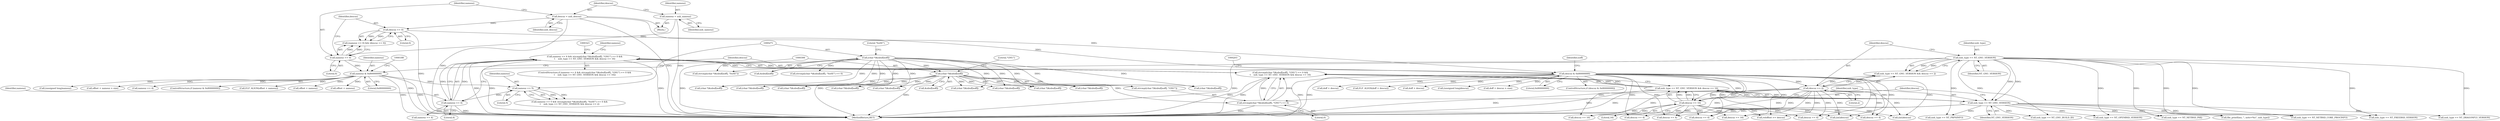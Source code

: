 digraph "0_file_b4c01141e5367f247b84dcaf6aefbb4e741842b8@API" {
"1000298" [label="(Call,namesz == 4 && strcmp((char *)&nbuf[noff], \"GNU\") == 0 &&\n\t    xnh_type == NT_GNU_VERSION && descsz == 16)"];
"1000299" [label="(Call,namesz == 4)"];
"1000264" [label="(Call,namesz == 5)"];
"1000183" [label="(Call,namesz & 0x80000000)"];
"1000168" [label="(Call,namesz == 0)"];
"1000160" [label="(Call,namesz = xnh_namesz)"];
"1000302" [label="(Call,strcmp((char *)&nbuf[noff], \"GNU\") == 0 &&\n\t    xnh_type == NT_GNU_VERSION && descsz == 16)"];
"1000303" [label="(Call,strcmp((char *)&nbuf[noff], \"GNU\") == 0)"];
"1000305" [label="(Call,(char *)&nbuf[noff])"];
"1000270" [label="(Call,(char *)&nbuf[noff])"];
"1000313" [label="(Call,xnh_type == NT_GNU_VERSION && descsz == 16)"];
"1000314" [label="(Call,xnh_type == NT_GNU_VERSION)"];
"1000279" [label="(Call,xnh_type == NT_GNU_VERSION)"];
"1000317" [label="(Call,descsz == 16)"];
"1000282" [label="(Call,descsz == 2)"];
"1000198" [label="(Call,descsz & 0x80000000)"];
"1000163" [label="(Call,descsz = xnh_descsz)"];
"1000171" [label="(Call,descsz == 0)"];
"1000624" [label="(Call,(char *)&nbuf[noff])"];
"1001237" [label="(MethodReturn,RET)"];
"1000263" [label="(Call,namesz == 5 && strcmp((char *)&nbuf[noff], \"SuSE\") == 0 &&\n\t    xnh_type == NT_GNU_VERSION && descsz == 2)"];
"1000272" [label="(Call,&nbuf[noff])"];
"1000163" [label="(Call,descsz = xnh_descsz)"];
"1000161" [label="(Identifier,namesz)"];
"1000303" [label="(Call,strcmp((char *)&nbuf[noff], \"GNU\") == 0)"];
"1000213" [label="(Identifier,noff)"];
"1000280" [label="(Identifier,xnh_type)"];
"1000199" [label="(Identifier,descsz)"];
"1000682" [label="(Call,(int)descsz)"];
"1000232" [label="(Call,ELF_ALIGN(doff + descsz))"];
"1000266" [label="(Literal,5)"];
"1000542" [label="(Call,descsz == 4)"];
"1000297" [label="(ControlStructure,if (namesz == 4 && strcmp((char *)&nbuf[noff], \"GNU\") == 0 &&\n\t    xnh_type == NT_GNU_VERSION && descsz == 16))"];
"1000192" [label="(Call,(unsigned long)namesz)"];
"1000125" [label="(Block,)"];
"1000165" [label="(Identifier,xnh_descsz)"];
"1000281" [label="(Identifier,NT_GNU_VERSION)"];
"1000717" [label="(Call,(char *)&nbuf[noff])"];
"1000795" [label="(Call,(char *)&nbuf[noff])"];
"1000304" [label="(Call,strcmp((char *)&nbuf[noff], \"GNU\"))"];
"1000699" [label="(Call,file_printf(ms, \", note=%u\", xnh_type))"];
"1000282" [label="(Call,descsz == 2)"];
"1000312" [label="(Literal,0)"];
"1000887" [label="(Call,(char *)&nbuf[noff])"];
"1000270" [label="(Call,(char *)&nbuf[noff])"];
"1000278" [label="(Call,xnh_type == NT_GNU_VERSION && descsz == 2)"];
"1000804" [label="(Call,xnh_type == NT_DRAGONFLY_VERSION)"];
"1000172" [label="(Identifier,descsz)"];
"1000222" [label="(Call,offset + namesz > size)"];
"1000756" [label="(Call,(char *)&nbuf[noff])"];
"1000183" [label="(Call,namesz & 0x80000000)"];
"1000479" [label="(Call,descsz == 16)"];
"1000185" [label="(Literal,0x80000000)"];
"1000300" [label="(Identifier,namesz)"];
"1000867" [label="(Call,namesz == 4)"];
"1000925" [label="(Call,(char *)&nbuf[noff])"];
"1000170" [label="(Literal,0)"];
"1000283" [label="(Identifier,descsz)"];
"1000299" [label="(Call,namesz == 4)"];
"1000167" [label="(Call,(namesz == 0) && (descsz == 0))"];
"1000464" [label="(Call,descsz == 16)"];
"1000318" [label="(Identifier,descsz)"];
"1000530" [label="(Call,(char *)&nbuf[noff])"];
"1000164" [label="(Identifier,descsz)"];
"1000184" [label="(Identifier,namesz)"];
"1000307" [label="(Call,&nbuf[noff])"];
"1000182" [label="(ControlStructure,if (namesz & 0x80000000))"];
"1000731" [label="(Call,descsz == 4)"];
"1000233" [label="(Call,doff + descsz)"];
"1000284" [label="(Literal,2)"];
"1000313" [label="(Call,xnh_type == NT_GNU_VERSION && descsz == 16)"];
"1000207" [label="(Call,(unsigned long)descsz)"];
"1000237" [label="(Call,doff + descsz > size)"];
"1000906" [label="(Call,(char *)&nbuf[noff])"];
"1000298" [label="(Call,namesz == 4 && strcmp((char *)&nbuf[noff], \"GNU\") == 0 &&\n\t    xnh_type == NT_GNU_VERSION && descsz == 16)"];
"1000662" [label="(Call,(int)descsz)"];
"1000451" [label="(Call,(char *)&nbuf[noff])"];
"1000160" [label="(Call,namesz = xnh_namesz)"];
"1000217" [label="(Call,ELF_ALIGN(offset + namesz))"];
"1000268" [label="(Call,strcmp((char *)&nbuf[noff], \"SuSE\") == 0)"];
"1000981" [label="(Call,xnh_type == NT_NETBSD_CORE_PROCINFO)"];
"1000872" [label="(Call,(char *)&nbuf[noff])"];
"1000302" [label="(Call,strcmp((char *)&nbuf[noff], \"GNU\") == 0 &&\n\t    xnh_type == NT_GNU_VERSION && descsz == 16)"];
"1000311" [label="(Literal,\"GNU\")"];
"1000315" [label="(Identifier,xnh_type)"];
"1000279" [label="(Call,xnh_type == NT_GNU_VERSION)"];
"1000317" [label="(Call,descsz == 16)"];
"1000169" [label="(Identifier,namesz)"];
"1000168" [label="(Call,namesz == 0)"];
"1000445" [label="(Call,namesz == 4)"];
"1000200" [label="(Literal,0x80000000)"];
"1000314" [label="(Call,xnh_type == NT_GNU_VERSION)"];
"1000264" [label="(Call,namesz == 5)"];
"1000807" [label="(Call,descsz == 4)"];
"1000218" [label="(Call,offset + namesz)"];
"1000223" [label="(Call,offset + namesz)"];
"1000728" [label="(Call,xnh_type == NT_FREEBSD_VERSION)"];
"1000638" [label="(Call,descsz == 4)"];
"1000446" [label="(Identifier,namesz)"];
"1000460" [label="(Call,xnh_type == NT_GNU_BUILD_ID)"];
"1000198" [label="(Call,descsz & 0x80000000)"];
"1000197" [label="(ControlStructure,if (descsz & 0x80000000))"];
"1000269" [label="(Call,strcmp((char *)&nbuf[noff], \"SuSE\"))"];
"1000768" [label="(Call,descsz == 4)"];
"1000539" [label="(Call,xnh_type == NT_NETBSD_PAX)"];
"1000765" [label="(Call,xnh_type == NT_OPENBSD_VERSION)"];
"1000265" [label="(Identifier,namesz)"];
"1000162" [label="(Identifier,xnh_namesz)"];
"1001036" [label="(Call,xnh_type == NT_PRPSINFO)"];
"1000305" [label="(Call,(char *)&nbuf[noff])"];
"1001093" [label="(Call,reloffset >= descsz)"];
"1000173" [label="(Literal,0)"];
"1000301" [label="(Literal,4)"];
"1000238" [label="(Call,doff + descsz)"];
"1000316" [label="(Identifier,NT_GNU_VERSION)"];
"1000319" [label="(Literal,16)"];
"1000276" [label="(Literal,\"SuSE\")"];
"1000171" [label="(Call,descsz == 0)"];
"1000298" -> "1000297"  [label="AST: "];
"1000298" -> "1000299"  [label="CFG: "];
"1000298" -> "1000302"  [label="CFG: "];
"1000299" -> "1000298"  [label="AST: "];
"1000302" -> "1000298"  [label="AST: "];
"1000323" -> "1000298"  [label="CFG: "];
"1000446" -> "1000298"  [label="CFG: "];
"1000298" -> "1001237"  [label="DDG: "];
"1000298" -> "1001237"  [label="DDG: "];
"1000298" -> "1001237"  [label="DDG: "];
"1000299" -> "1000298"  [label="DDG: "];
"1000299" -> "1000298"  [label="DDG: "];
"1000302" -> "1000298"  [label="DDG: "];
"1000302" -> "1000298"  [label="DDG: "];
"1000299" -> "1000301"  [label="CFG: "];
"1000300" -> "1000299"  [label="AST: "];
"1000301" -> "1000299"  [label="AST: "];
"1000306" -> "1000299"  [label="CFG: "];
"1000299" -> "1001237"  [label="DDG: "];
"1000264" -> "1000299"  [label="DDG: "];
"1000299" -> "1000445"  [label="DDG: "];
"1000264" -> "1000263"  [label="AST: "];
"1000264" -> "1000266"  [label="CFG: "];
"1000265" -> "1000264"  [label="AST: "];
"1000266" -> "1000264"  [label="AST: "];
"1000271" -> "1000264"  [label="CFG: "];
"1000263" -> "1000264"  [label="CFG: "];
"1000264" -> "1000263"  [label="DDG: "];
"1000264" -> "1000263"  [label="DDG: "];
"1000183" -> "1000264"  [label="DDG: "];
"1000183" -> "1000182"  [label="AST: "];
"1000183" -> "1000185"  [label="CFG: "];
"1000184" -> "1000183"  [label="AST: "];
"1000185" -> "1000183"  [label="AST: "];
"1000188" -> "1000183"  [label="CFG: "];
"1000199" -> "1000183"  [label="CFG: "];
"1000183" -> "1001237"  [label="DDG: "];
"1000183" -> "1001237"  [label="DDG: "];
"1000168" -> "1000183"  [label="DDG: "];
"1000183" -> "1000192"  [label="DDG: "];
"1000183" -> "1000217"  [label="DDG: "];
"1000183" -> "1000218"  [label="DDG: "];
"1000183" -> "1000222"  [label="DDG: "];
"1000183" -> "1000223"  [label="DDG: "];
"1000183" -> "1000867"  [label="DDG: "];
"1000168" -> "1000167"  [label="AST: "];
"1000168" -> "1000170"  [label="CFG: "];
"1000169" -> "1000168"  [label="AST: "];
"1000170" -> "1000168"  [label="AST: "];
"1000172" -> "1000168"  [label="CFG: "];
"1000167" -> "1000168"  [label="CFG: "];
"1000168" -> "1001237"  [label="DDG: "];
"1000168" -> "1000167"  [label="DDG: "];
"1000168" -> "1000167"  [label="DDG: "];
"1000160" -> "1000168"  [label="DDG: "];
"1000160" -> "1000125"  [label="AST: "];
"1000160" -> "1000162"  [label="CFG: "];
"1000161" -> "1000160"  [label="AST: "];
"1000162" -> "1000160"  [label="AST: "];
"1000164" -> "1000160"  [label="CFG: "];
"1000160" -> "1001237"  [label="DDG: "];
"1000302" -> "1000303"  [label="CFG: "];
"1000302" -> "1000313"  [label="CFG: "];
"1000303" -> "1000302"  [label="AST: "];
"1000313" -> "1000302"  [label="AST: "];
"1000302" -> "1001237"  [label="DDG: "];
"1000302" -> "1001237"  [label="DDG: "];
"1000303" -> "1000302"  [label="DDG: "];
"1000303" -> "1000302"  [label="DDG: "];
"1000313" -> "1000302"  [label="DDG: "];
"1000313" -> "1000302"  [label="DDG: "];
"1000303" -> "1000312"  [label="CFG: "];
"1000304" -> "1000303"  [label="AST: "];
"1000312" -> "1000303"  [label="AST: "];
"1000315" -> "1000303"  [label="CFG: "];
"1000303" -> "1001237"  [label="DDG: "];
"1000305" -> "1000303"  [label="DDG: "];
"1000305" -> "1000304"  [label="AST: "];
"1000305" -> "1000307"  [label="CFG: "];
"1000306" -> "1000305"  [label="AST: "];
"1000307" -> "1000305"  [label="AST: "];
"1000311" -> "1000305"  [label="CFG: "];
"1000305" -> "1001237"  [label="DDG: "];
"1000305" -> "1000304"  [label="DDG: "];
"1000270" -> "1000305"  [label="DDG: "];
"1000305" -> "1000451"  [label="DDG: "];
"1000305" -> "1000530"  [label="DDG: "];
"1000305" -> "1000624"  [label="DDG: "];
"1000305" -> "1000717"  [label="DDG: "];
"1000305" -> "1000756"  [label="DDG: "];
"1000305" -> "1000795"  [label="DDG: "];
"1000305" -> "1000872"  [label="DDG: "];
"1000305" -> "1000887"  [label="DDG: "];
"1000305" -> "1000906"  [label="DDG: "];
"1000305" -> "1000925"  [label="DDG: "];
"1000270" -> "1000269"  [label="AST: "];
"1000270" -> "1000272"  [label="CFG: "];
"1000271" -> "1000270"  [label="AST: "];
"1000272" -> "1000270"  [label="AST: "];
"1000276" -> "1000270"  [label="CFG: "];
"1000270" -> "1001237"  [label="DDG: "];
"1000270" -> "1000268"  [label="DDG: "];
"1000270" -> "1000269"  [label="DDG: "];
"1000270" -> "1000451"  [label="DDG: "];
"1000270" -> "1000530"  [label="DDG: "];
"1000270" -> "1000624"  [label="DDG: "];
"1000270" -> "1000717"  [label="DDG: "];
"1000270" -> "1000756"  [label="DDG: "];
"1000270" -> "1000795"  [label="DDG: "];
"1000270" -> "1000872"  [label="DDG: "];
"1000270" -> "1000887"  [label="DDG: "];
"1000270" -> "1000906"  [label="DDG: "];
"1000270" -> "1000925"  [label="DDG: "];
"1000313" -> "1000314"  [label="CFG: "];
"1000313" -> "1000317"  [label="CFG: "];
"1000314" -> "1000313"  [label="AST: "];
"1000317" -> "1000313"  [label="AST: "];
"1000313" -> "1001237"  [label="DDG: "];
"1000313" -> "1001237"  [label="DDG: "];
"1000314" -> "1000313"  [label="DDG: "];
"1000314" -> "1000313"  [label="DDG: "];
"1000317" -> "1000313"  [label="DDG: "];
"1000317" -> "1000313"  [label="DDG: "];
"1000314" -> "1000316"  [label="CFG: "];
"1000315" -> "1000314"  [label="AST: "];
"1000316" -> "1000314"  [label="AST: "];
"1000318" -> "1000314"  [label="CFG: "];
"1000314" -> "1001237"  [label="DDG: "];
"1000314" -> "1001237"  [label="DDG: "];
"1000279" -> "1000314"  [label="DDG: "];
"1000279" -> "1000314"  [label="DDG: "];
"1000314" -> "1000460"  [label="DDG: "];
"1000314" -> "1000539"  [label="DDG: "];
"1000314" -> "1000699"  [label="DDG: "];
"1000314" -> "1000728"  [label="DDG: "];
"1000314" -> "1000765"  [label="DDG: "];
"1000314" -> "1000804"  [label="DDG: "];
"1000314" -> "1000981"  [label="DDG: "];
"1000314" -> "1001036"  [label="DDG: "];
"1000279" -> "1000278"  [label="AST: "];
"1000279" -> "1000281"  [label="CFG: "];
"1000280" -> "1000279"  [label="AST: "];
"1000281" -> "1000279"  [label="AST: "];
"1000283" -> "1000279"  [label="CFG: "];
"1000278" -> "1000279"  [label="CFG: "];
"1000279" -> "1001237"  [label="DDG: "];
"1000279" -> "1001237"  [label="DDG: "];
"1000279" -> "1000278"  [label="DDG: "];
"1000279" -> "1000278"  [label="DDG: "];
"1000279" -> "1000460"  [label="DDG: "];
"1000279" -> "1000539"  [label="DDG: "];
"1000279" -> "1000699"  [label="DDG: "];
"1000279" -> "1000728"  [label="DDG: "];
"1000279" -> "1000765"  [label="DDG: "];
"1000279" -> "1000804"  [label="DDG: "];
"1000279" -> "1000981"  [label="DDG: "];
"1000279" -> "1001036"  [label="DDG: "];
"1000317" -> "1000319"  [label="CFG: "];
"1000318" -> "1000317"  [label="AST: "];
"1000319" -> "1000317"  [label="AST: "];
"1000317" -> "1001237"  [label="DDG: "];
"1000282" -> "1000317"  [label="DDG: "];
"1000198" -> "1000317"  [label="DDG: "];
"1000317" -> "1000464"  [label="DDG: "];
"1000317" -> "1000479"  [label="DDG: "];
"1000317" -> "1000542"  [label="DDG: "];
"1000317" -> "1000638"  [label="DDG: "];
"1000317" -> "1000662"  [label="DDG: "];
"1000317" -> "1000682"  [label="DDG: "];
"1000317" -> "1000731"  [label="DDG: "];
"1000317" -> "1000768"  [label="DDG: "];
"1000317" -> "1000807"  [label="DDG: "];
"1000317" -> "1001093"  [label="DDG: "];
"1000282" -> "1000278"  [label="AST: "];
"1000282" -> "1000284"  [label="CFG: "];
"1000283" -> "1000282"  [label="AST: "];
"1000284" -> "1000282"  [label="AST: "];
"1000278" -> "1000282"  [label="CFG: "];
"1000282" -> "1001237"  [label="DDG: "];
"1000282" -> "1000278"  [label="DDG: "];
"1000282" -> "1000278"  [label="DDG: "];
"1000198" -> "1000282"  [label="DDG: "];
"1000282" -> "1000464"  [label="DDG: "];
"1000282" -> "1000479"  [label="DDG: "];
"1000282" -> "1000542"  [label="DDG: "];
"1000282" -> "1000638"  [label="DDG: "];
"1000282" -> "1000662"  [label="DDG: "];
"1000282" -> "1000682"  [label="DDG: "];
"1000282" -> "1000731"  [label="DDG: "];
"1000282" -> "1000768"  [label="DDG: "];
"1000282" -> "1000807"  [label="DDG: "];
"1000282" -> "1001093"  [label="DDG: "];
"1000198" -> "1000197"  [label="AST: "];
"1000198" -> "1000200"  [label="CFG: "];
"1000199" -> "1000198"  [label="AST: "];
"1000200" -> "1000198"  [label="AST: "];
"1000203" -> "1000198"  [label="CFG: "];
"1000213" -> "1000198"  [label="CFG: "];
"1000198" -> "1001237"  [label="DDG: "];
"1000198" -> "1001237"  [label="DDG: "];
"1000163" -> "1000198"  [label="DDG: "];
"1000171" -> "1000198"  [label="DDG: "];
"1000198" -> "1000207"  [label="DDG: "];
"1000198" -> "1000232"  [label="DDG: "];
"1000198" -> "1000233"  [label="DDG: "];
"1000198" -> "1000237"  [label="DDG: "];
"1000198" -> "1000238"  [label="DDG: "];
"1000198" -> "1000464"  [label="DDG: "];
"1000198" -> "1000479"  [label="DDG: "];
"1000198" -> "1000542"  [label="DDG: "];
"1000198" -> "1000638"  [label="DDG: "];
"1000198" -> "1000662"  [label="DDG: "];
"1000198" -> "1000682"  [label="DDG: "];
"1000198" -> "1000731"  [label="DDG: "];
"1000198" -> "1000768"  [label="DDG: "];
"1000198" -> "1000807"  [label="DDG: "];
"1000198" -> "1001093"  [label="DDG: "];
"1000163" -> "1000125"  [label="AST: "];
"1000163" -> "1000165"  [label="CFG: "];
"1000164" -> "1000163"  [label="AST: "];
"1000165" -> "1000163"  [label="AST: "];
"1000169" -> "1000163"  [label="CFG: "];
"1000163" -> "1001237"  [label="DDG: "];
"1000163" -> "1001237"  [label="DDG: "];
"1000163" -> "1000171"  [label="DDG: "];
"1000171" -> "1000167"  [label="AST: "];
"1000171" -> "1000173"  [label="CFG: "];
"1000172" -> "1000171"  [label="AST: "];
"1000173" -> "1000171"  [label="AST: "];
"1000167" -> "1000171"  [label="CFG: "];
"1000171" -> "1001237"  [label="DDG: "];
"1000171" -> "1000167"  [label="DDG: "];
"1000171" -> "1000167"  [label="DDG: "];
}
